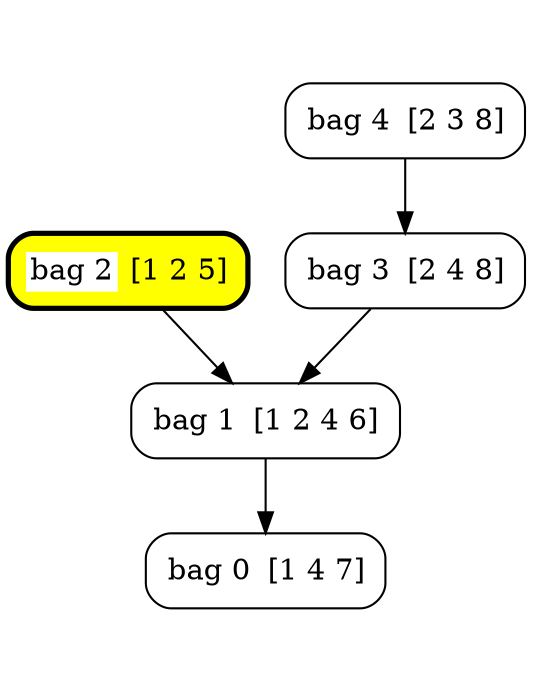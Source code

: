 strict digraph structs {
	graph [bb="0,0,210,252",
		dpi=250,
		margin="0,0.5"
	];
	node [fillcolor=white,
		label="\N",
		margin="0.11,0.01",
		shape=box,
		style="rounded,filled"
	];
	"bag 0"	[height=0.5,
		label=<<TABLE BORDER="0" CELLBORDER="0" CELLSPACING="0">
              <TR><TD BGCOLOR="white">bag 0</TD><TD PORT="anchor"></TD><TD>[1 4 7]</TD></TR></TABLE>>,
		penwidth=1.0,
		pos="105,18",
		width=1.3333];
	"bag 1"	[height=0.5,
		label=<<TABLE BORDER="0" CELLBORDER="0" CELLSPACING="0">
              <TR><TD BGCOLOR="white">bag 1</TD><TD PORT="anchor"></TD><TD>[1 2 4 6]</TD></TR></TABLE>>,
		penwidth=1.0,
		pos="105,90",
		width=1.4861];
	"bag 1" -> "bag 0"	[pos="e,105,36.104 105,71.697 105,63.983 105,54.712 105,46.112"];
	"bag 2"	[fillcolor=yellow,
		height=0.5,
		label=<<TABLE BORDER="0" CELLBORDER="0" CELLSPACING="0">
              <TR><TD BGCOLOR="white">bag 2</TD><TD PORT="anchor"></TD><TD>[1 2 5]</TD></TR></TABLE>>,
		penwidth=2.5,
		pos="48,162",
		width=1.3333];
	"bag 2" -> "bag 1"	[pos="e,91.072,108.1 62.09,143.7 68.923,135.3 77.257,125.07 84.756,115.86"];
	"bag 3"	[height=0.5,
		label=<<TABLE BORDER="0" CELLBORDER="0" CELLSPACING="0">
              <TR><TD BGCOLOR="white">bag 3</TD><TD PORT="anchor"></TD><TD>[2 4 8]</TD></TR></TABLE>>,
		pos="162,162",
		width=1.3333];
	"bag 3" -> "bag 1"	[pos="e,118.93,108.1 147.91,143.7 141.08,135.3 132.74,125.07 125.24,115.86"];
	"bag 4"	[height=0.5,
		label=<<TABLE BORDER="0" CELLBORDER="0" CELLSPACING="0">
              <TR><TD BGCOLOR="white">bag 4</TD><TD PORT="anchor"></TD><TD>[2 3 8]</TD></TR></TABLE>>,
		pos="162,234",
		width=1.3333];
	"bag 4" -> "bag 3"	[pos="e,162,180.1 162,215.7 162,207.98 162,198.71 162,190.11"];
}

